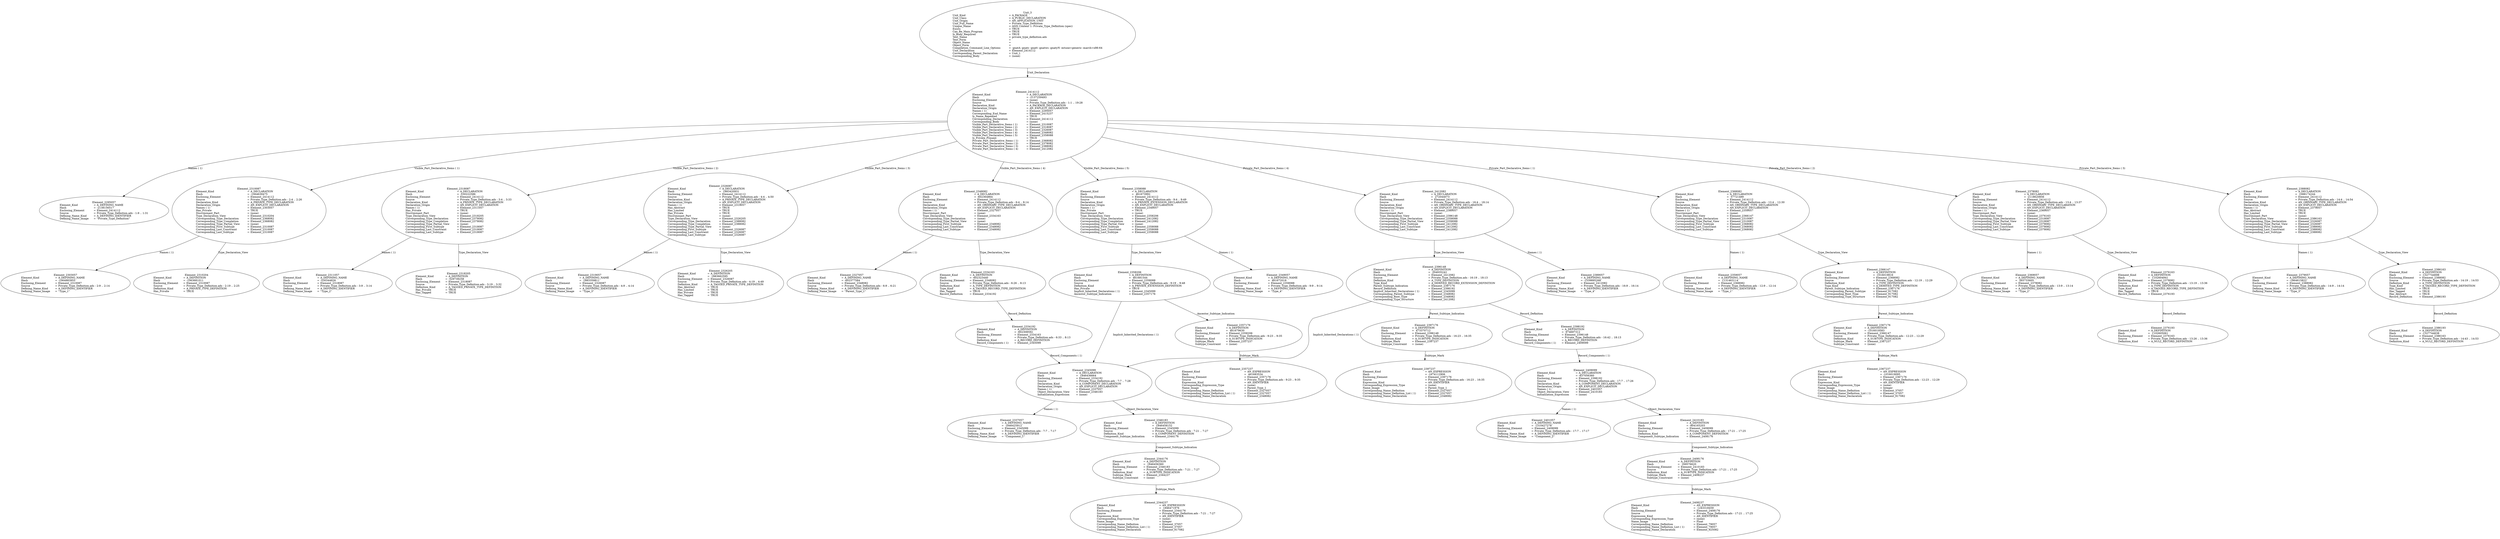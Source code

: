 digraph "private_type_definition.adt" {
  Unit_3 -> Element_2414112
      [ label=Unit_Declaration ];
  Unit_3
      [ label=<<TABLE BORDER="0" CELLBORDER="0" CELLSPACING="0" CELLPADDING="0"> 
          <TR><TD COLSPAN="3">Unit_3</TD></TR>
          <TR><TD ALIGN="LEFT">Unit_Kind   </TD><TD> = </TD><TD ALIGN="LEFT">A_PACKAGE</TD></TR>
          <TR><TD ALIGN="LEFT">Unit_Class   </TD><TD> = </TD><TD ALIGN="LEFT">A_PUBLIC_DECLARATION</TD></TR>
          <TR><TD ALIGN="LEFT">Unit_Origin   </TD><TD> = </TD><TD ALIGN="LEFT">AN_APPLICATION_UNIT</TD></TR>
          <TR><TD ALIGN="LEFT">Unit_Full_Name    </TD><TD> = </TD><TD ALIGN="LEFT">Private_Type_Definition</TD></TR>
          <TR><TD ALIGN="LEFT">Unique_Name   </TD><TD> = </TD><TD ALIGN="LEFT">ASIS Context 1: Private_Type_Definition (spec)</TD></TR>
          <TR><TD ALIGN="LEFT">Exists  </TD><TD> = </TD><TD ALIGN="LEFT">TRUE</TD></TR>
          <TR><TD ALIGN="LEFT">Can_Be_Main_Program     </TD><TD> = </TD><TD ALIGN="LEFT">TRUE</TD></TR>
          <TR><TD ALIGN="LEFT">Is_Body_Required     </TD><TD> = </TD><TD ALIGN="LEFT">TRUE</TD></TR>
          <TR><TD ALIGN="LEFT">Text_Name   </TD><TD> = </TD><TD ALIGN="LEFT">private_type_definition.ads</TD></TR>
          <TR><TD ALIGN="LEFT">Text_Form   </TD><TD> = </TD><TD ALIGN="LEFT"></TD></TR>
          <TR><TD ALIGN="LEFT">Object_Name   </TD><TD> = </TD><TD ALIGN="LEFT"></TD></TR>
          <TR><TD ALIGN="LEFT">Object_Form   </TD><TD> = </TD><TD ALIGN="LEFT"></TD></TR>
          <TR><TD ALIGN="LEFT">Compilation_Command_Line_Options         </TD><TD> = </TD><TD ALIGN="LEFT">-gnatA -gnatc -gnatt -gnatws -gnatyN -mtune=generic -march=x86-64</TD></TR>
          <TR><TD ALIGN="LEFT">Unit_Declaration     </TD><TD> = </TD><TD ALIGN="LEFT">Element_2414112</TD></TR>
          <TR><TD ALIGN="LEFT">Corresponding_Parent_Declaration         </TD><TD> = </TD><TD ALIGN="LEFT">Unit_1</TD></TR>
          <TR><TD ALIGN="LEFT">Corresponding_Body     </TD><TD> = </TD><TD ALIGN="LEFT">(none)</TD></TR>
          </TABLE>> ];
  Element_2414112 -> Element_2295057
      [ label="Names ( 1)" ];
  Element_2414112 -> Element_2310087
      [ label="Visible_Part_Declarative_Items ( 1)" ];
  Element_2414112 -> Element_2318087
      [ label="Visible_Part_Declarative_Items ( 2)" ];
  Element_2414112 -> Element_2326087
      [ label="Visible_Part_Declarative_Items ( 3)" ];
  Element_2414112 -> Element_2348082
      [ label="Visible_Part_Declarative_Items ( 4)" ];
  Element_2414112 -> Element_2358088
      [ label="Visible_Part_Declarative_Items ( 5)" ];
  Element_2414112 -> Element_2368082
      [ label="Private_Part_Declarative_Items ( 1)" ];
  Element_2414112 -> Element_2378082
      [ label="Private_Part_Declarative_Items ( 2)" ];
  Element_2414112 -> Element_2388082
      [ label="Private_Part_Declarative_Items ( 3)" ];
  Element_2414112 -> Element_2412082
      [ label="Private_Part_Declarative_Items ( 4)" ];
  Element_2414112
      [ label=<<TABLE BORDER="0" CELLBORDER="0" CELLSPACING="0" CELLPADDING="0"> 
          <TR><TD COLSPAN="3">Element_2414112</TD></TR>
          <TR><TD ALIGN="LEFT">Element_Kind    </TD><TD> = </TD><TD ALIGN="LEFT">A_DECLARATION</TD></TR>
          <TR><TD ALIGN="LEFT">Hash  </TD><TD> = </TD><TD ALIGN="LEFT">-2137259493</TD></TR>
          <TR><TD ALIGN="LEFT">Enclosing_Element     </TD><TD> = </TD><TD ALIGN="LEFT">(none)</TD></TR>
          <TR><TD ALIGN="LEFT">Source  </TD><TD> = </TD><TD ALIGN="LEFT">Private_Type_Definition.ads - 1:1 .. 19:28</TD></TR>
          <TR><TD ALIGN="LEFT">Declaration_Kind     </TD><TD> = </TD><TD ALIGN="LEFT">A_PACKAGE_DECLARATION</TD></TR>
          <TR><TD ALIGN="LEFT">Declaration_Origin     </TD><TD> = </TD><TD ALIGN="LEFT">AN_EXPLICIT_DECLARATION</TD></TR>
          <TR><TD ALIGN="LEFT">Names ( 1)   </TD><TD> = </TD><TD ALIGN="LEFT">Element_2295057</TD></TR>
          <TR><TD ALIGN="LEFT">Corresponding_End_Name      </TD><TD> = </TD><TD ALIGN="LEFT">Element_2415237</TD></TR>
          <TR><TD ALIGN="LEFT">Is_Name_Repeated     </TD><TD> = </TD><TD ALIGN="LEFT">TRUE</TD></TR>
          <TR><TD ALIGN="LEFT">Corresponding_Declaration       </TD><TD> = </TD><TD ALIGN="LEFT">Element_2414112</TD></TR>
          <TR><TD ALIGN="LEFT">Corresponding_Body     </TD><TD> = </TD><TD ALIGN="LEFT">(none)</TD></TR>
          <TR><TD ALIGN="LEFT">Visible_Part_Declarative_Items ( 1)         </TD><TD> = </TD><TD ALIGN="LEFT">Element_2310087</TD></TR>
          <TR><TD ALIGN="LEFT">Visible_Part_Declarative_Items ( 2)         </TD><TD> = </TD><TD ALIGN="LEFT">Element_2318087</TD></TR>
          <TR><TD ALIGN="LEFT">Visible_Part_Declarative_Items ( 3)         </TD><TD> = </TD><TD ALIGN="LEFT">Element_2326087</TD></TR>
          <TR><TD ALIGN="LEFT">Visible_Part_Declarative_Items ( 4)         </TD><TD> = </TD><TD ALIGN="LEFT">Element_2348082</TD></TR>
          <TR><TD ALIGN="LEFT">Visible_Part_Declarative_Items ( 5)         </TD><TD> = </TD><TD ALIGN="LEFT">Element_2358088</TD></TR>
          <TR><TD ALIGN="LEFT">Is_Private_Present     </TD><TD> = </TD><TD ALIGN="LEFT">TRUE</TD></TR>
          <TR><TD ALIGN="LEFT">Private_Part_Declarative_Items ( 1)         </TD><TD> = </TD><TD ALIGN="LEFT">Element_2368082</TD></TR>
          <TR><TD ALIGN="LEFT">Private_Part_Declarative_Items ( 2)         </TD><TD> = </TD><TD ALIGN="LEFT">Element_2378082</TD></TR>
          <TR><TD ALIGN="LEFT">Private_Part_Declarative_Items ( 3)         </TD><TD> = </TD><TD ALIGN="LEFT">Element_2388082</TD></TR>
          <TR><TD ALIGN="LEFT">Private_Part_Declarative_Items ( 4)         </TD><TD> = </TD><TD ALIGN="LEFT">Element_2412082</TD></TR>
          </TABLE>> ];
  Element_2295057
      [ label=<<TABLE BORDER="0" CELLBORDER="0" CELLSPACING="0" CELLPADDING="0"> 
          <TR><TD COLSPAN="3">Element_2295057</TD></TR>
          <TR><TD ALIGN="LEFT">Element_Kind    </TD><TD> = </TD><TD ALIGN="LEFT">A_DEFINING_NAME</TD></TR>
          <TR><TD ALIGN="LEFT">Hash  </TD><TD> = </TD><TD ALIGN="LEFT">-2138156517</TD></TR>
          <TR><TD ALIGN="LEFT">Enclosing_Element     </TD><TD> = </TD><TD ALIGN="LEFT">Element_2414112</TD></TR>
          <TR><TD ALIGN="LEFT">Source  </TD><TD> = </TD><TD ALIGN="LEFT">Private_Type_Definition.ads - 1:9 .. 1:31</TD></TR>
          <TR><TD ALIGN="LEFT">Defining_Name_Kind     </TD><TD> = </TD><TD ALIGN="LEFT">A_DEFINING_IDENTIFIER</TD></TR>
          <TR><TD ALIGN="LEFT">Defining_Name_Image     </TD><TD> = </TD><TD ALIGN="LEFT">"Private_Type_Definition"</TD></TR>
          </TABLE>> ];
  Element_2310087 -> Element_2303057
      [ label="Names ( 1)" ];
  Element_2310087 -> Element_2310204
      [ label=Type_Declaration_View ];
  Element_2310087
      [ label=<<TABLE BORDER="0" CELLBORDER="0" CELLSPACING="0" CELLPADDING="0"> 
          <TR><TD COLSPAN="3">Element_2310087</TD></TR>
          <TR><TD ALIGN="LEFT">Element_Kind    </TD><TD> = </TD><TD ALIGN="LEFT">A_DECLARATION</TD></TR>
          <TR><TD ALIGN="LEFT">Hash  </TD><TD> = </TD><TD ALIGN="LEFT">-1064639475</TD></TR>
          <TR><TD ALIGN="LEFT">Enclosing_Element     </TD><TD> = </TD><TD ALIGN="LEFT">Element_2414112</TD></TR>
          <TR><TD ALIGN="LEFT">Source  </TD><TD> = </TD><TD ALIGN="LEFT">Private_Type_Definition.ads - 2:4 .. 2:26</TD></TR>
          <TR><TD ALIGN="LEFT">Declaration_Kind     </TD><TD> = </TD><TD ALIGN="LEFT">A_PRIVATE_TYPE_DECLARATION</TD></TR>
          <TR><TD ALIGN="LEFT">Declaration_Origin     </TD><TD> = </TD><TD ALIGN="LEFT">AN_EXPLICIT_DECLARATION</TD></TR>
          <TR><TD ALIGN="LEFT">Names ( 1)   </TD><TD> = </TD><TD ALIGN="LEFT">Element_2303057</TD></TR>
          <TR><TD ALIGN="LEFT">Has_Private   </TD><TD> = </TD><TD ALIGN="LEFT">TRUE</TD></TR>
          <TR><TD ALIGN="LEFT">Discriminant_Part     </TD><TD> = </TD><TD ALIGN="LEFT">(none)</TD></TR>
          <TR><TD ALIGN="LEFT">Type_Declaration_View      </TD><TD> = </TD><TD ALIGN="LEFT">Element_2310204</TD></TR>
          <TR><TD ALIGN="LEFT">Corresponding_Type_Declaration        </TD><TD> = </TD><TD ALIGN="LEFT">Element_2368082</TD></TR>
          <TR><TD ALIGN="LEFT">Corresponding_Type_Completion        </TD><TD> = </TD><TD ALIGN="LEFT">Element_2368082</TD></TR>
          <TR><TD ALIGN="LEFT">Corresponding_Type_Partial_View        </TD><TD> = </TD><TD ALIGN="LEFT">(none)</TD></TR>
          <TR><TD ALIGN="LEFT">Corresponding_First_Subtype       </TD><TD> = </TD><TD ALIGN="LEFT">Element_2310087</TD></TR>
          <TR><TD ALIGN="LEFT">Corresponding_Last_Constraint        </TD><TD> = </TD><TD ALIGN="LEFT">Element_2310087</TD></TR>
          <TR><TD ALIGN="LEFT">Corresponding_Last_Subtype       </TD><TD> = </TD><TD ALIGN="LEFT">Element_2310087</TD></TR>
          </TABLE>> ];
  Element_2303057
      [ label=<<TABLE BORDER="0" CELLBORDER="0" CELLSPACING="0" CELLPADDING="0"> 
          <TR><TD COLSPAN="3">Element_2303057</TD></TR>
          <TR><TD ALIGN="LEFT">Element_Kind    </TD><TD> = </TD><TD ALIGN="LEFT">A_DEFINING_NAME</TD></TR>
          <TR><TD ALIGN="LEFT">Hash  </TD><TD> = </TD><TD ALIGN="LEFT">-1064883955</TD></TR>
          <TR><TD ALIGN="LEFT">Enclosing_Element     </TD><TD> = </TD><TD ALIGN="LEFT">Element_2310087</TD></TR>
          <TR><TD ALIGN="LEFT">Source  </TD><TD> = </TD><TD ALIGN="LEFT">Private_Type_Definition.ads - 2:9 .. 2:14</TD></TR>
          <TR><TD ALIGN="LEFT">Defining_Name_Kind     </TD><TD> = </TD><TD ALIGN="LEFT">A_DEFINING_IDENTIFIER</TD></TR>
          <TR><TD ALIGN="LEFT">Defining_Name_Image     </TD><TD> = </TD><TD ALIGN="LEFT">"Type_1"</TD></TR>
          </TABLE>> ];
  Element_2310204
      [ label=<<TABLE BORDER="0" CELLBORDER="0" CELLSPACING="0" CELLPADDING="0"> 
          <TR><TD COLSPAN="3">Element_2310204</TD></TR>
          <TR><TD ALIGN="LEFT">Element_Kind    </TD><TD> = </TD><TD ALIGN="LEFT">A_DEFINITION</TD></TR>
          <TR><TD ALIGN="LEFT">Hash  </TD><TD> = </TD><TD ALIGN="LEFT">-1063681011</TD></TR>
          <TR><TD ALIGN="LEFT">Enclosing_Element     </TD><TD> = </TD><TD ALIGN="LEFT">Element_2310087</TD></TR>
          <TR><TD ALIGN="LEFT">Source  </TD><TD> = </TD><TD ALIGN="LEFT">Private_Type_Definition.ads - 2:19 .. 2:25</TD></TR>
          <TR><TD ALIGN="LEFT">Definition_Kind    </TD><TD> = </TD><TD ALIGN="LEFT">A_PRIVATE_TYPE_DEFINITION</TD></TR>
          <TR><TD ALIGN="LEFT">Has_Private   </TD><TD> = </TD><TD ALIGN="LEFT">TRUE</TD></TR>
          </TABLE>> ];
  Element_2318087 -> Element_2311057
      [ label="Names ( 1)" ];
  Element_2318087 -> Element_2318205
      [ label=Type_Declaration_View ];
  Element_2318087
      [ label=<<TABLE BORDER="0" CELLBORDER="0" CELLSPACING="0" CELLPADDING="0"> 
          <TR><TD COLSPAN="3">Element_2318087</TD></TR>
          <TR><TD ALIGN="LEFT">Element_Kind    </TD><TD> = </TD><TD ALIGN="LEFT">A_DECLARATION</TD></TR>
          <TR><TD ALIGN="LEFT">Hash  </TD><TD> = </TD><TD ALIGN="LEFT">-530222586</TD></TR>
          <TR><TD ALIGN="LEFT">Enclosing_Element     </TD><TD> = </TD><TD ALIGN="LEFT">Element_2414112</TD></TR>
          <TR><TD ALIGN="LEFT">Source  </TD><TD> = </TD><TD ALIGN="LEFT">Private_Type_Definition.ads - 3:4 .. 3:33</TD></TR>
          <TR><TD ALIGN="LEFT">Declaration_Kind     </TD><TD> = </TD><TD ALIGN="LEFT">A_PRIVATE_TYPE_DECLARATION</TD></TR>
          <TR><TD ALIGN="LEFT">Declaration_Origin     </TD><TD> = </TD><TD ALIGN="LEFT">AN_EXPLICIT_DECLARATION</TD></TR>
          <TR><TD ALIGN="LEFT">Names ( 1)   </TD><TD> = </TD><TD ALIGN="LEFT">Element_2311057</TD></TR>
          <TR><TD ALIGN="LEFT">Has_Private   </TD><TD> = </TD><TD ALIGN="LEFT">TRUE</TD></TR>
          <TR><TD ALIGN="LEFT">Discriminant_Part     </TD><TD> = </TD><TD ALIGN="LEFT">(none)</TD></TR>
          <TR><TD ALIGN="LEFT">Type_Declaration_View      </TD><TD> = </TD><TD ALIGN="LEFT">Element_2318205</TD></TR>
          <TR><TD ALIGN="LEFT">Corresponding_Type_Declaration        </TD><TD> = </TD><TD ALIGN="LEFT">Element_2378082</TD></TR>
          <TR><TD ALIGN="LEFT">Corresponding_Type_Completion        </TD><TD> = </TD><TD ALIGN="LEFT">Element_2378082</TD></TR>
          <TR><TD ALIGN="LEFT">Corresponding_Type_Partial_View        </TD><TD> = </TD><TD ALIGN="LEFT">(none)</TD></TR>
          <TR><TD ALIGN="LEFT">Corresponding_First_Subtype       </TD><TD> = </TD><TD ALIGN="LEFT">Element_2318087</TD></TR>
          <TR><TD ALIGN="LEFT">Corresponding_Last_Constraint        </TD><TD> = </TD><TD ALIGN="LEFT">Element_2318087</TD></TR>
          <TR><TD ALIGN="LEFT">Corresponding_Last_Subtype       </TD><TD> = </TD><TD ALIGN="LEFT">Element_2318087</TD></TR>
          </TABLE>> ];
  Element_2311057
      [ label=<<TABLE BORDER="0" CELLBORDER="0" CELLSPACING="0" CELLPADDING="0"> 
          <TR><TD COLSPAN="3">Element_2311057</TD></TR>
          <TR><TD ALIGN="LEFT">Element_Kind    </TD><TD> = </TD><TD ALIGN="LEFT">A_DEFINING_NAME</TD></TR>
          <TR><TD ALIGN="LEFT">Hash  </TD><TD> = </TD><TD ALIGN="LEFT">-530344826</TD></TR>
          <TR><TD ALIGN="LEFT">Enclosing_Element     </TD><TD> = </TD><TD ALIGN="LEFT">Element_2318087</TD></TR>
          <TR><TD ALIGN="LEFT">Source  </TD><TD> = </TD><TD ALIGN="LEFT">Private_Type_Definition.ads - 3:9 .. 3:14</TD></TR>
          <TR><TD ALIGN="LEFT">Defining_Name_Kind     </TD><TD> = </TD><TD ALIGN="LEFT">A_DEFINING_IDENTIFIER</TD></TR>
          <TR><TD ALIGN="LEFT">Defining_Name_Image     </TD><TD> = </TD><TD ALIGN="LEFT">"Type_2"</TD></TR>
          </TABLE>> ];
  Element_2318205
      [ label=<<TABLE BORDER="0" CELLBORDER="0" CELLSPACING="0" CELLPADDING="0"> 
          <TR><TD COLSPAN="3">Element_2318205</TD></TR>
          <TR><TD ALIGN="LEFT">Element_Kind    </TD><TD> = </TD><TD ALIGN="LEFT">A_DEFINITION</TD></TR>
          <TR><TD ALIGN="LEFT">Hash  </TD><TD> = </TD><TD ALIGN="LEFT">-529739258</TD></TR>
          <TR><TD ALIGN="LEFT">Enclosing_Element     </TD><TD> = </TD><TD ALIGN="LEFT">Element_2318087</TD></TR>
          <TR><TD ALIGN="LEFT">Source  </TD><TD> = </TD><TD ALIGN="LEFT">Private_Type_Definition.ads - 3:19 .. 3:32</TD></TR>
          <TR><TD ALIGN="LEFT">Definition_Kind    </TD><TD> = </TD><TD ALIGN="LEFT">A_TAGGED_PRIVATE_TYPE_DEFINITION</TD></TR>
          <TR><TD ALIGN="LEFT">Has_Private   </TD><TD> = </TD><TD ALIGN="LEFT">TRUE</TD></TR>
          <TR><TD ALIGN="LEFT">Has_Tagged   </TD><TD> = </TD><TD ALIGN="LEFT">TRUE</TD></TR>
          </TABLE>> ];
  Element_2326087 -> Element_2319057
      [ label="Names ( 1)" ];
  Element_2326087 -> Element_2326205
      [ label=Type_Declaration_View ];
  Element_2326087
      [ label=<<TABLE BORDER="0" CELLBORDER="0" CELLSPACING="0" CELLPADDING="0"> 
          <TR><TD COLSPAN="3">Element_2326087</TD></TR>
          <TR><TD ALIGN="LEFT">Element_Kind    </TD><TD> = </TD><TD ALIGN="LEFT">A_DECLARATION</TD></TR>
          <TR><TD ALIGN="LEFT">Hash  </TD><TD> = </TD><TD ALIGN="LEFT"> 1883420931</TD></TR>
          <TR><TD ALIGN="LEFT">Enclosing_Element     </TD><TD> = </TD><TD ALIGN="LEFT">Element_2414112</TD></TR>
          <TR><TD ALIGN="LEFT">Source  </TD><TD> = </TD><TD ALIGN="LEFT">Private_Type_Definition.ads - 4:4 .. 4:50</TD></TR>
          <TR><TD ALIGN="LEFT">Declaration_Kind     </TD><TD> = </TD><TD ALIGN="LEFT">A_PRIVATE_TYPE_DECLARATION</TD></TR>
          <TR><TD ALIGN="LEFT">Declaration_Origin     </TD><TD> = </TD><TD ALIGN="LEFT">AN_EXPLICIT_DECLARATION</TD></TR>
          <TR><TD ALIGN="LEFT">Names ( 1)   </TD><TD> = </TD><TD ALIGN="LEFT">Element_2319057</TD></TR>
          <TR><TD ALIGN="LEFT">Has_Abstract    </TD><TD> = </TD><TD ALIGN="LEFT">TRUE</TD></TR>
          <TR><TD ALIGN="LEFT">Has_Limited   </TD><TD> = </TD><TD ALIGN="LEFT">TRUE</TD></TR>
          <TR><TD ALIGN="LEFT">Has_Private   </TD><TD> = </TD><TD ALIGN="LEFT">TRUE</TD></TR>
          <TR><TD ALIGN="LEFT">Discriminant_Part     </TD><TD> = </TD><TD ALIGN="LEFT">(none)</TD></TR>
          <TR><TD ALIGN="LEFT">Type_Declaration_View      </TD><TD> = </TD><TD ALIGN="LEFT">Element_2326205</TD></TR>
          <TR><TD ALIGN="LEFT">Corresponding_Type_Declaration        </TD><TD> = </TD><TD ALIGN="LEFT">Element_2388082</TD></TR>
          <TR><TD ALIGN="LEFT">Corresponding_Type_Completion        </TD><TD> = </TD><TD ALIGN="LEFT">Element_2388082</TD></TR>
          <TR><TD ALIGN="LEFT">Corresponding_Type_Partial_View        </TD><TD> = </TD><TD ALIGN="LEFT">(none)</TD></TR>
          <TR><TD ALIGN="LEFT">Corresponding_First_Subtype       </TD><TD> = </TD><TD ALIGN="LEFT">Element_2326087</TD></TR>
          <TR><TD ALIGN="LEFT">Corresponding_Last_Constraint        </TD><TD> = </TD><TD ALIGN="LEFT">Element_2326087</TD></TR>
          <TR><TD ALIGN="LEFT">Corresponding_Last_Subtype       </TD><TD> = </TD><TD ALIGN="LEFT">Element_2326087</TD></TR>
          </TABLE>> ];
  Element_2319057
      [ label=<<TABLE BORDER="0" CELLBORDER="0" CELLSPACING="0" CELLPADDING="0"> 
          <TR><TD COLSPAN="3">Element_2319057</TD></TR>
          <TR><TD ALIGN="LEFT">Element_Kind    </TD><TD> = </TD><TD ALIGN="LEFT">A_DEFINING_NAME</TD></TR>
          <TR><TD ALIGN="LEFT">Hash  </TD><TD> = </TD><TD ALIGN="LEFT"> 1883359811</TD></TR>
          <TR><TD ALIGN="LEFT">Enclosing_Element     </TD><TD> = </TD><TD ALIGN="LEFT">Element_2326087</TD></TR>
          <TR><TD ALIGN="LEFT">Source  </TD><TD> = </TD><TD ALIGN="LEFT">Private_Type_Definition.ads - 4:9 .. 4:14</TD></TR>
          <TR><TD ALIGN="LEFT">Defining_Name_Kind     </TD><TD> = </TD><TD ALIGN="LEFT">A_DEFINING_IDENTIFIER</TD></TR>
          <TR><TD ALIGN="LEFT">Defining_Name_Image     </TD><TD> = </TD><TD ALIGN="LEFT">"Type_3"</TD></TR>
          </TABLE>> ];
  Element_2326205
      [ label=<<TABLE BORDER="0" CELLBORDER="0" CELLSPACING="0" CELLPADDING="0"> 
          <TR><TD COLSPAN="3">Element_2326205</TD></TR>
          <TR><TD ALIGN="LEFT">Element_Kind    </TD><TD> = </TD><TD ALIGN="LEFT">A_DEFINITION</TD></TR>
          <TR><TD ALIGN="LEFT">Hash  </TD><TD> = </TD><TD ALIGN="LEFT"> 1883662595</TD></TR>
          <TR><TD ALIGN="LEFT">Enclosing_Element     </TD><TD> = </TD><TD ALIGN="LEFT">Element_2326087</TD></TR>
          <TR><TD ALIGN="LEFT">Source  </TD><TD> = </TD><TD ALIGN="LEFT">Private_Type_Definition.ads - 4:19 .. 4:49</TD></TR>
          <TR><TD ALIGN="LEFT">Definition_Kind    </TD><TD> = </TD><TD ALIGN="LEFT">A_TAGGED_PRIVATE_TYPE_DEFINITION</TD></TR>
          <TR><TD ALIGN="LEFT">Has_Abstract    </TD><TD> = </TD><TD ALIGN="LEFT">TRUE</TD></TR>
          <TR><TD ALIGN="LEFT">Has_Limited   </TD><TD> = </TD><TD ALIGN="LEFT">TRUE</TD></TR>
          <TR><TD ALIGN="LEFT">Has_Private   </TD><TD> = </TD><TD ALIGN="LEFT">TRUE</TD></TR>
          <TR><TD ALIGN="LEFT">Has_Tagged   </TD><TD> = </TD><TD ALIGN="LEFT">TRUE</TD></TR>
          </TABLE>> ];
  Element_2348082 -> Element_2327057
      [ label="Names ( 1)" ];
  Element_2348082 -> Element_2334163
      [ label=Type_Declaration_View ];
  Element_2348082
      [ label=<<TABLE BORDER="0" CELLBORDER="0" CELLSPACING="0" CELLPADDING="0"> 
          <TR><TD COLSPAN="3">Element_2348082</TD></TR>
          <TR><TD ALIGN="LEFT">Element_Kind    </TD><TD> = </TD><TD ALIGN="LEFT">A_DECLARATION</TD></TR>
          <TR><TD ALIGN="LEFT">Hash  </TD><TD> = </TD><TD ALIGN="LEFT">-602364864</TD></TR>
          <TR><TD ALIGN="LEFT">Enclosing_Element     </TD><TD> = </TD><TD ALIGN="LEFT">Element_2414112</TD></TR>
          <TR><TD ALIGN="LEFT">Source  </TD><TD> = </TD><TD ALIGN="LEFT">Private_Type_Definition.ads - 6:4 .. 8:14</TD></TR>
          <TR><TD ALIGN="LEFT">Declaration_Kind     </TD><TD> = </TD><TD ALIGN="LEFT">AN_ORDINARY_TYPE_DECLARATION</TD></TR>
          <TR><TD ALIGN="LEFT">Declaration_Origin     </TD><TD> = </TD><TD ALIGN="LEFT">AN_EXPLICIT_DECLARATION</TD></TR>
          <TR><TD ALIGN="LEFT">Names ( 1)   </TD><TD> = </TD><TD ALIGN="LEFT">Element_2327057</TD></TR>
          <TR><TD ALIGN="LEFT">Discriminant_Part     </TD><TD> = </TD><TD ALIGN="LEFT">(none)</TD></TR>
          <TR><TD ALIGN="LEFT">Type_Declaration_View      </TD><TD> = </TD><TD ALIGN="LEFT">Element_2334163</TD></TR>
          <TR><TD ALIGN="LEFT">Corresponding_Type_Declaration        </TD><TD> = </TD><TD ALIGN="LEFT">(none)</TD></TR>
          <TR><TD ALIGN="LEFT">Corresponding_Type_Partial_View        </TD><TD> = </TD><TD ALIGN="LEFT">(none)</TD></TR>
          <TR><TD ALIGN="LEFT">Corresponding_First_Subtype       </TD><TD> = </TD><TD ALIGN="LEFT">Element_2348082</TD></TR>
          <TR><TD ALIGN="LEFT">Corresponding_Last_Constraint        </TD><TD> = </TD><TD ALIGN="LEFT">Element_2348082</TD></TR>
          <TR><TD ALIGN="LEFT">Corresponding_Last_Subtype       </TD><TD> = </TD><TD ALIGN="LEFT">Element_2348082</TD></TR>
          </TABLE>> ];
  Element_2327057
      [ label=<<TABLE BORDER="0" CELLBORDER="0" CELLSPACING="0" CELLPADDING="0"> 
          <TR><TD COLSPAN="3">Element_2327057</TD></TR>
          <TR><TD ALIGN="LEFT">Element_Kind    </TD><TD> = </TD><TD ALIGN="LEFT">A_DEFINING_NAME</TD></TR>
          <TR><TD ALIGN="LEFT">Hash  </TD><TD> = </TD><TD ALIGN="LEFT">-602377584</TD></TR>
          <TR><TD ALIGN="LEFT">Enclosing_Element     </TD><TD> = </TD><TD ALIGN="LEFT">Element_2348082</TD></TR>
          <TR><TD ALIGN="LEFT">Source  </TD><TD> = </TD><TD ALIGN="LEFT">Private_Type_Definition.ads - 6:9 .. 6:21</TD></TR>
          <TR><TD ALIGN="LEFT">Defining_Name_Kind     </TD><TD> = </TD><TD ALIGN="LEFT">A_DEFINING_IDENTIFIER</TD></TR>
          <TR><TD ALIGN="LEFT">Defining_Name_Image     </TD><TD> = </TD><TD ALIGN="LEFT">"Parent_Type_1"</TD></TR>
          </TABLE>> ];
  Element_2334163 -> Element_2334192
      [ label=Record_Definition ];
  Element_2334163
      [ label=<<TABLE BORDER="0" CELLBORDER="0" CELLSPACING="0" CELLPADDING="0"> 
          <TR><TD COLSPAN="3">Element_2334163</TD></TR>
          <TR><TD ALIGN="LEFT">Element_Kind    </TD><TD> = </TD><TD ALIGN="LEFT">A_DEFINITION</TD></TR>
          <TR><TD ALIGN="LEFT">Hash  </TD><TD> = </TD><TD ALIGN="LEFT">-602323440</TD></TR>
          <TR><TD ALIGN="LEFT">Enclosing_Element     </TD><TD> = </TD><TD ALIGN="LEFT">Element_2348082</TD></TR>
          <TR><TD ALIGN="LEFT">Source  </TD><TD> = </TD><TD ALIGN="LEFT">Private_Type_Definition.ads - 6:26 .. 8:13</TD></TR>
          <TR><TD ALIGN="LEFT">Definition_Kind    </TD><TD> = </TD><TD ALIGN="LEFT">A_TYPE_DEFINITION</TD></TR>
          <TR><TD ALIGN="LEFT">Type_Kind   </TD><TD> = </TD><TD ALIGN="LEFT">A_TAGGED_RECORD_TYPE_DEFINITION</TD></TR>
          <TR><TD ALIGN="LEFT">Has_Tagged   </TD><TD> = </TD><TD ALIGN="LEFT">TRUE</TD></TR>
          <TR><TD ALIGN="LEFT">Record_Definition     </TD><TD> = </TD><TD ALIGN="LEFT">Element_2334192</TD></TR>
          </TABLE>> ];
  Element_2334192 -> Element_2345099
      [ label="Record_Components ( 1)" ];
  Element_2334192
      [ label=<<TABLE BORDER="0" CELLBORDER="0" CELLSPACING="0" CELLPADDING="0"> 
          <TR><TD COLSPAN="3">Element_2334192</TD></TR>
          <TR><TD ALIGN="LEFT">Element_Kind    </TD><TD> = </TD><TD ALIGN="LEFT">A_DEFINITION</TD></TR>
          <TR><TD ALIGN="LEFT">Hash  </TD><TD> = </TD><TD ALIGN="LEFT">-602308592</TD></TR>
          <TR><TD ALIGN="LEFT">Enclosing_Element     </TD><TD> = </TD><TD ALIGN="LEFT">Element_2334163</TD></TR>
          <TR><TD ALIGN="LEFT">Source  </TD><TD> = </TD><TD ALIGN="LEFT">Private_Type_Definition.ads - 6:33 .. 8:13</TD></TR>
          <TR><TD ALIGN="LEFT">Definition_Kind    </TD><TD> = </TD><TD ALIGN="LEFT">A_RECORD_DEFINITION</TD></TR>
          <TR><TD ALIGN="LEFT">Record_Components ( 1)      </TD><TD> = </TD><TD ALIGN="LEFT">Element_2345099</TD></TR>
          </TABLE>> ];
  Element_2345099 -> Element_2337057
      [ label="Names ( 1)" ];
  Element_2345099 -> Element_2346183
      [ label=Object_Declaration_View ];
  Element_2345099
      [ label=<<TABLE BORDER="0" CELLBORDER="0" CELLSPACING="0" CELLPADDING="0"> 
          <TR><TD COLSPAN="3">Element_2345099</TD></TR>
          <TR><TD ALIGN="LEFT">Element_Kind    </TD><TD> = </TD><TD ALIGN="LEFT">A_DECLARATION</TD></TR>
          <TR><TD ALIGN="LEFT">Hash  </TD><TD> = </TD><TD ALIGN="LEFT"> 1846436664</TD></TR>
          <TR><TD ALIGN="LEFT">Enclosing_Element     </TD><TD> = </TD><TD ALIGN="LEFT">Element_2334192</TD></TR>
          <TR><TD ALIGN="LEFT">Source  </TD><TD> = </TD><TD ALIGN="LEFT">Private_Type_Definition.ads - 7:7 .. 7:28</TD></TR>
          <TR><TD ALIGN="LEFT">Declaration_Kind     </TD><TD> = </TD><TD ALIGN="LEFT">A_COMPONENT_DECLARATION</TD></TR>
          <TR><TD ALIGN="LEFT">Declaration_Origin     </TD><TD> = </TD><TD ALIGN="LEFT">AN_EXPLICIT_DECLARATION</TD></TR>
          <TR><TD ALIGN="LEFT">Names ( 1)   </TD><TD> = </TD><TD ALIGN="LEFT">Element_2337057</TD></TR>
          <TR><TD ALIGN="LEFT">Object_Declaration_View      </TD><TD> = </TD><TD ALIGN="LEFT">Element_2346183</TD></TR>
          <TR><TD ALIGN="LEFT">Initialization_Expression       </TD><TD> = </TD><TD ALIGN="LEFT">(none)</TD></TR>
          </TABLE>> ];
  Element_2337057
      [ label=<<TABLE BORDER="0" CELLBORDER="0" CELLSPACING="0" CELLPADDING="0"> 
          <TR><TD COLSPAN="3">Element_2337057</TD></TR>
          <TR><TD ALIGN="LEFT">Element_Kind    </TD><TD> = </TD><TD ALIGN="LEFT">A_DEFINING_NAME</TD></TR>
          <TR><TD ALIGN="LEFT">Hash  </TD><TD> = </TD><TD ALIGN="LEFT"> 1846425912</TD></TR>
          <TR><TD ALIGN="LEFT">Enclosing_Element     </TD><TD> = </TD><TD ALIGN="LEFT">Element_2345099</TD></TR>
          <TR><TD ALIGN="LEFT">Source  </TD><TD> = </TD><TD ALIGN="LEFT">Private_Type_Definition.ads - 7:7 .. 7:17</TD></TR>
          <TR><TD ALIGN="LEFT">Defining_Name_Kind     </TD><TD> = </TD><TD ALIGN="LEFT">A_DEFINING_IDENTIFIER</TD></TR>
          <TR><TD ALIGN="LEFT">Defining_Name_Image     </TD><TD> = </TD><TD ALIGN="LEFT">"Component_1"</TD></TR>
          </TABLE>> ];
  Element_2346183 -> Element_2344176
      [ label=Component_Subtype_Indication ];
  Element_2346183
      [ label=<<TABLE BORDER="0" CELLBORDER="0" CELLSPACING="0" CELLPADDING="0"> 
          <TR><TD COLSPAN="3">Element_2346183</TD></TR>
          <TR><TD ALIGN="LEFT">Element_Kind    </TD><TD> = </TD><TD ALIGN="LEFT">A_DEFINITION</TD></TR>
          <TR><TD ALIGN="LEFT">Hash  </TD><TD> = </TD><TD ALIGN="LEFT"> 1846458152</TD></TR>
          <TR><TD ALIGN="LEFT">Enclosing_Element     </TD><TD> = </TD><TD ALIGN="LEFT">Element_2345099</TD></TR>
          <TR><TD ALIGN="LEFT">Source  </TD><TD> = </TD><TD ALIGN="LEFT">Private_Type_Definition.ads - 7:21 .. 7:27</TD></TR>
          <TR><TD ALIGN="LEFT">Definition_Kind    </TD><TD> = </TD><TD ALIGN="LEFT">A_COMPONENT_DEFINITION</TD></TR>
          <TR><TD ALIGN="LEFT">Component_Subtype_Indication        </TD><TD> = </TD><TD ALIGN="LEFT">Element_2344176</TD></TR>
          </TABLE>> ];
  Element_2344176 -> Element_2344237
      [ label=Subtype_Mark ];
  Element_2344176
      [ label=<<TABLE BORDER="0" CELLBORDER="0" CELLSPACING="0" CELLPADDING="0"> 
          <TR><TD COLSPAN="3">Element_2344176</TD></TR>
          <TR><TD ALIGN="LEFT">Element_Kind    </TD><TD> = </TD><TD ALIGN="LEFT">A_DEFINITION</TD></TR>
          <TR><TD ALIGN="LEFT">Hash  </TD><TD> = </TD><TD ALIGN="LEFT"> 1846456360</TD></TR>
          <TR><TD ALIGN="LEFT">Enclosing_Element     </TD><TD> = </TD><TD ALIGN="LEFT">Element_2346183</TD></TR>
          <TR><TD ALIGN="LEFT">Source  </TD><TD> = </TD><TD ALIGN="LEFT">Private_Type_Definition.ads - 7:21 .. 7:27</TD></TR>
          <TR><TD ALIGN="LEFT">Definition_Kind    </TD><TD> = </TD><TD ALIGN="LEFT">A_SUBTYPE_INDICATION</TD></TR>
          <TR><TD ALIGN="LEFT">Subtype_Mark    </TD><TD> = </TD><TD ALIGN="LEFT">Element_2344237</TD></TR>
          <TR><TD ALIGN="LEFT">Subtype_Constraint     </TD><TD> = </TD><TD ALIGN="LEFT">(none)</TD></TR>
          </TABLE>> ];
  Element_2344237
      [ label=<<TABLE BORDER="0" CELLBORDER="0" CELLSPACING="0" CELLPADDING="0"> 
          <TR><TD COLSPAN="3">Element_2344237</TD></TR>
          <TR><TD ALIGN="LEFT">Element_Kind    </TD><TD> = </TD><TD ALIGN="LEFT">AN_EXPRESSION</TD></TR>
          <TR><TD ALIGN="LEFT">Hash  </TD><TD> = </TD><TD ALIGN="LEFT"> 1846471976</TD></TR>
          <TR><TD ALIGN="LEFT">Enclosing_Element     </TD><TD> = </TD><TD ALIGN="LEFT">Element_2344176</TD></TR>
          <TR><TD ALIGN="LEFT">Source  </TD><TD> = </TD><TD ALIGN="LEFT">Private_Type_Definition.ads - 7:21 .. 7:27</TD></TR>
          <TR><TD ALIGN="LEFT">Expression_Kind    </TD><TD> = </TD><TD ALIGN="LEFT">AN_IDENTIFIER</TD></TR>
          <TR><TD ALIGN="LEFT">Corresponding_Expression_Type        </TD><TD> = </TD><TD ALIGN="LEFT">(none)</TD></TR>
          <TR><TD ALIGN="LEFT">Name_Image   </TD><TD> = </TD><TD ALIGN="LEFT">Integer</TD></TR>
          <TR><TD ALIGN="LEFT">Corresponding_Name_Definition        </TD><TD> = </TD><TD ALIGN="LEFT">Element_37057</TD></TR>
          <TR><TD ALIGN="LEFT">Corresponding_Name_Definition_List ( 1)          </TD><TD> = </TD><TD ALIGN="LEFT">Element_37057</TD></TR>
          <TR><TD ALIGN="LEFT">Corresponding_Name_Declaration        </TD><TD> = </TD><TD ALIGN="LEFT">Element_917082</TD></TR>
          </TABLE>> ];
  Element_2358088 -> Element_2349057
      [ label="Names ( 1)" ];
  Element_2358088 -> Element_2358206
      [ label=Type_Declaration_View ];
  Element_2358088
      [ label=<<TABLE BORDER="0" CELLBORDER="0" CELLSPACING="0" CELLPADDING="0"> 
          <TR><TD COLSPAN="3">Element_2358088</TD></TR>
          <TR><TD ALIGN="LEFT">Element_Kind    </TD><TD> = </TD><TD ALIGN="LEFT">A_DECLARATION</TD></TR>
          <TR><TD ALIGN="LEFT">Hash  </TD><TD> = </TD><TD ALIGN="LEFT"> 461673992</TD></TR>
          <TR><TD ALIGN="LEFT">Enclosing_Element     </TD><TD> = </TD><TD ALIGN="LEFT">Element_2414112</TD></TR>
          <TR><TD ALIGN="LEFT">Source  </TD><TD> = </TD><TD ALIGN="LEFT">Private_Type_Definition.ads - 9:4 .. 9:49</TD></TR>
          <TR><TD ALIGN="LEFT">Declaration_Kind     </TD><TD> = </TD><TD ALIGN="LEFT">A_PRIVATE_EXTENSION_DECLARATION</TD></TR>
          <TR><TD ALIGN="LEFT">Declaration_Origin     </TD><TD> = </TD><TD ALIGN="LEFT">AN_EXPLICIT_DECLARATION</TD></TR>
          <TR><TD ALIGN="LEFT">Names ( 1)   </TD><TD> = </TD><TD ALIGN="LEFT">Element_2349057</TD></TR>
          <TR><TD ALIGN="LEFT">Has_Private   </TD><TD> = </TD><TD ALIGN="LEFT">TRUE</TD></TR>
          <TR><TD ALIGN="LEFT">Discriminant_Part     </TD><TD> = </TD><TD ALIGN="LEFT">(none)</TD></TR>
          <TR><TD ALIGN="LEFT">Type_Declaration_View      </TD><TD> = </TD><TD ALIGN="LEFT">Element_2358206</TD></TR>
          <TR><TD ALIGN="LEFT">Corresponding_Type_Declaration        </TD><TD> = </TD><TD ALIGN="LEFT">Element_2412082</TD></TR>
          <TR><TD ALIGN="LEFT">Corresponding_Type_Completion        </TD><TD> = </TD><TD ALIGN="LEFT">Element_2412082</TD></TR>
          <TR><TD ALIGN="LEFT">Corresponding_Type_Partial_View        </TD><TD> = </TD><TD ALIGN="LEFT">(none)</TD></TR>
          <TR><TD ALIGN="LEFT">Corresponding_First_Subtype       </TD><TD> = </TD><TD ALIGN="LEFT">Element_2358088</TD></TR>
          <TR><TD ALIGN="LEFT">Corresponding_Last_Constraint        </TD><TD> = </TD><TD ALIGN="LEFT">Element_2358088</TD></TR>
          <TR><TD ALIGN="LEFT">Corresponding_Last_Subtype       </TD><TD> = </TD><TD ALIGN="LEFT">Element_2358088</TD></TR>
          </TABLE>> ];
  Element_2349057
      [ label=<<TABLE BORDER="0" CELLBORDER="0" CELLSPACING="0" CELLPADDING="0"> 
          <TR><TD COLSPAN="3">Element_2349057</TD></TR>
          <TR><TD ALIGN="LEFT">Element_Kind    </TD><TD> = </TD><TD ALIGN="LEFT">A_DEFINING_NAME</TD></TR>
          <TR><TD ALIGN="LEFT">Hash  </TD><TD> = </TD><TD ALIGN="LEFT"> 461672018</TD></TR>
          <TR><TD ALIGN="LEFT">Enclosing_Element     </TD><TD> = </TD><TD ALIGN="LEFT">Element_2358088</TD></TR>
          <TR><TD ALIGN="LEFT">Source  </TD><TD> = </TD><TD ALIGN="LEFT">Private_Type_Definition.ads - 9:9 .. 9:14</TD></TR>
          <TR><TD ALIGN="LEFT">Defining_Name_Kind     </TD><TD> = </TD><TD ALIGN="LEFT">A_DEFINING_IDENTIFIER</TD></TR>
          <TR><TD ALIGN="LEFT">Defining_Name_Image     </TD><TD> = </TD><TD ALIGN="LEFT">"Type_4"</TD></TR>
          </TABLE>> ];
  Element_2358206 -> Element_2345099
      [ label="Implicit_Inherited_Declarations ( 1)" ];
  Element_2358206 -> Element_2357176
      [ label=Ancestor_Subtype_Indication ];
  Element_2358206
      [ label=<<TABLE BORDER="0" CELLBORDER="0" CELLSPACING="0" CELLPADDING="0"> 
          <TR><TD COLSPAN="3">Element_2358206</TD></TR>
          <TR><TD ALIGN="LEFT">Element_Kind    </TD><TD> = </TD><TD ALIGN="LEFT">A_DEFINITION</TD></TR>
          <TR><TD ALIGN="LEFT">Hash  </TD><TD> = </TD><TD ALIGN="LEFT"> 461681544</TD></TR>
          <TR><TD ALIGN="LEFT">Enclosing_Element     </TD><TD> = </TD><TD ALIGN="LEFT">Element_2358088</TD></TR>
          <TR><TD ALIGN="LEFT">Source  </TD><TD> = </TD><TD ALIGN="LEFT">Private_Type_Definition.ads - 9:19 .. 9:48</TD></TR>
          <TR><TD ALIGN="LEFT">Definition_Kind    </TD><TD> = </TD><TD ALIGN="LEFT">A_PRIVATE_EXTENSION_DEFINITION</TD></TR>
          <TR><TD ALIGN="LEFT">Has_Private   </TD><TD> = </TD><TD ALIGN="LEFT">TRUE</TD></TR>
          <TR><TD ALIGN="LEFT">Implicit_Inherited_Declarations ( 1)          </TD><TD> = </TD><TD ALIGN="LEFT">Element_2345099</TD></TR>
          <TR><TD ALIGN="LEFT">Ancestor_Subtype_Indication       </TD><TD> = </TD><TD ALIGN="LEFT">Element_2357176</TD></TR>
          </TABLE>> ];
  Element_2357176 -> Element_2357237
      [ label=Subtype_Mark ];
  Element_2357176
      [ label=<<TABLE BORDER="0" CELLBORDER="0" CELLSPACING="0" CELLPADDING="0"> 
          <TR><TD COLSPAN="3">Element_2357176</TD></TR>
          <TR><TD ALIGN="LEFT">Element_Kind    </TD><TD> = </TD><TD ALIGN="LEFT">A_DEFINITION</TD></TR>
          <TR><TD ALIGN="LEFT">Hash  </TD><TD> = </TD><TD ALIGN="LEFT"> 461679630</TD></TR>
          <TR><TD ALIGN="LEFT">Enclosing_Element     </TD><TD> = </TD><TD ALIGN="LEFT">Element_2358206</TD></TR>
          <TR><TD ALIGN="LEFT">Source  </TD><TD> = </TD><TD ALIGN="LEFT">Private_Type_Definition.ads - 9:23 .. 9:35</TD></TR>
          <TR><TD ALIGN="LEFT">Definition_Kind    </TD><TD> = </TD><TD ALIGN="LEFT">A_SUBTYPE_INDICATION</TD></TR>
          <TR><TD ALIGN="LEFT">Subtype_Mark    </TD><TD> = </TD><TD ALIGN="LEFT">Element_2357237</TD></TR>
          <TR><TD ALIGN="LEFT">Subtype_Constraint     </TD><TD> = </TD><TD ALIGN="LEFT">(none)</TD></TR>
          </TABLE>> ];
  Element_2357237
      [ label=<<TABLE BORDER="0" CELLBORDER="0" CELLSPACING="0" CELLPADDING="0"> 
          <TR><TD COLSPAN="3">Element_2357237</TD></TR>
          <TR><TD ALIGN="LEFT">Element_Kind    </TD><TD> = </TD><TD ALIGN="LEFT">AN_EXPRESSION</TD></TR>
          <TR><TD ALIGN="LEFT">Hash  </TD><TD> = </TD><TD ALIGN="LEFT"> 461683534</TD></TR>
          <TR><TD ALIGN="LEFT">Enclosing_Element     </TD><TD> = </TD><TD ALIGN="LEFT">Element_2357176</TD></TR>
          <TR><TD ALIGN="LEFT">Source  </TD><TD> = </TD><TD ALIGN="LEFT">Private_Type_Definition.ads - 9:23 .. 9:35</TD></TR>
          <TR><TD ALIGN="LEFT">Expression_Kind    </TD><TD> = </TD><TD ALIGN="LEFT">AN_IDENTIFIER</TD></TR>
          <TR><TD ALIGN="LEFT">Corresponding_Expression_Type        </TD><TD> = </TD><TD ALIGN="LEFT">(none)</TD></TR>
          <TR><TD ALIGN="LEFT">Name_Image   </TD><TD> = </TD><TD ALIGN="LEFT">Parent_Type_1</TD></TR>
          <TR><TD ALIGN="LEFT">Corresponding_Name_Definition        </TD><TD> = </TD><TD ALIGN="LEFT">Element_2327057</TD></TR>
          <TR><TD ALIGN="LEFT">Corresponding_Name_Definition_List ( 1)          </TD><TD> = </TD><TD ALIGN="LEFT">Element_2327057</TD></TR>
          <TR><TD ALIGN="LEFT">Corresponding_Name_Declaration        </TD><TD> = </TD><TD ALIGN="LEFT">Element_2348082</TD></TR>
          </TABLE>> ];
  Element_2368082 -> Element_2359057
      [ label="Names ( 1)" ];
  Element_2368082 -> Element_2366147
      [ label=Type_Declaration_View ];
  Element_2368082
      [ label=<<TABLE BORDER="0" CELLBORDER="0" CELLSPACING="0" CELLPADDING="0"> 
          <TR><TD COLSPAN="3">Element_2368082</TD></TR>
          <TR><TD ALIGN="LEFT">Element_Kind    </TD><TD> = </TD><TD ALIGN="LEFT">A_DECLARATION</TD></TR>
          <TR><TD ALIGN="LEFT">Hash  </TD><TD> = </TD><TD ALIGN="LEFT"> 57721489</TD></TR>
          <TR><TD ALIGN="LEFT">Enclosing_Element     </TD><TD> = </TD><TD ALIGN="LEFT">Element_2414112</TD></TR>
          <TR><TD ALIGN="LEFT">Source  </TD><TD> = </TD><TD ALIGN="LEFT">Private_Type_Definition.ads - 12:4 .. 12:30</TD></TR>
          <TR><TD ALIGN="LEFT">Declaration_Kind     </TD><TD> = </TD><TD ALIGN="LEFT">AN_ORDINARY_TYPE_DECLARATION</TD></TR>
          <TR><TD ALIGN="LEFT">Declaration_Origin     </TD><TD> = </TD><TD ALIGN="LEFT">AN_EXPLICIT_DECLARATION</TD></TR>
          <TR><TD ALIGN="LEFT">Names ( 1)   </TD><TD> = </TD><TD ALIGN="LEFT">Element_2359057</TD></TR>
          <TR><TD ALIGN="LEFT">Discriminant_Part     </TD><TD> = </TD><TD ALIGN="LEFT">(none)</TD></TR>
          <TR><TD ALIGN="LEFT">Type_Declaration_View      </TD><TD> = </TD><TD ALIGN="LEFT">Element_2366147</TD></TR>
          <TR><TD ALIGN="LEFT">Corresponding_Type_Declaration        </TD><TD> = </TD><TD ALIGN="LEFT">Element_2310087</TD></TR>
          <TR><TD ALIGN="LEFT">Corresponding_Type_Partial_View        </TD><TD> = </TD><TD ALIGN="LEFT">Element_2310087</TD></TR>
          <TR><TD ALIGN="LEFT">Corresponding_First_Subtype       </TD><TD> = </TD><TD ALIGN="LEFT">Element_2368082</TD></TR>
          <TR><TD ALIGN="LEFT">Corresponding_Last_Constraint        </TD><TD> = </TD><TD ALIGN="LEFT">Element_2368082</TD></TR>
          <TR><TD ALIGN="LEFT">Corresponding_Last_Subtype       </TD><TD> = </TD><TD ALIGN="LEFT">Element_2368082</TD></TR>
          </TABLE>> ];
  Element_2359057
      [ label=<<TABLE BORDER="0" CELLBORDER="0" CELLSPACING="0" CELLPADDING="0"> 
          <TR><TD COLSPAN="3">Element_2359057</TD></TR>
          <TR><TD ALIGN="LEFT">Element_Kind    </TD><TD> = </TD><TD ALIGN="LEFT">A_DEFINING_NAME</TD></TR>
          <TR><TD ALIGN="LEFT">Hash  </TD><TD> = </TD><TD ALIGN="LEFT"> 1131463114</TD></TR>
          <TR><TD ALIGN="LEFT">Enclosing_Element     </TD><TD> = </TD><TD ALIGN="LEFT">Element_2368082</TD></TR>
          <TR><TD ALIGN="LEFT">Source  </TD><TD> = </TD><TD ALIGN="LEFT">Private_Type_Definition.ads - 12:9 .. 12:14</TD></TR>
          <TR><TD ALIGN="LEFT">Defining_Name_Kind     </TD><TD> = </TD><TD ALIGN="LEFT">A_DEFINING_IDENTIFIER</TD></TR>
          <TR><TD ALIGN="LEFT">Defining_Name_Image     </TD><TD> = </TD><TD ALIGN="LEFT">"Type_1"</TD></TR>
          </TABLE>> ];
  Element_2366147 -> Element_2367176
      [ label=Parent_Subtype_Indication ];
  Element_2366147
      [ label=<<TABLE BORDER="0" CELLBORDER="0" CELLSPACING="0" CELLPADDING="0"> 
          <TR><TD COLSPAN="3">Element_2366147</TD></TR>
          <TR><TD ALIGN="LEFT">Element_Kind    </TD><TD> = </TD><TD ALIGN="LEFT">A_DEFINITION</TD></TR>
          <TR><TD ALIGN="LEFT">Hash  </TD><TD> = </TD><TD ALIGN="LEFT">-1016019816</TD></TR>
          <TR><TD ALIGN="LEFT">Enclosing_Element     </TD><TD> = </TD><TD ALIGN="LEFT">Element_2368082</TD></TR>
          <TR><TD ALIGN="LEFT">Source  </TD><TD> = </TD><TD ALIGN="LEFT">Private_Type_Definition.ads - 12:19 .. 12:29</TD></TR>
          <TR><TD ALIGN="LEFT">Definition_Kind    </TD><TD> = </TD><TD ALIGN="LEFT">A_TYPE_DEFINITION</TD></TR>
          <TR><TD ALIGN="LEFT">Type_Kind   </TD><TD> = </TD><TD ALIGN="LEFT">A_DERIVED_TYPE_DEFINITION</TD></TR>
          <TR><TD ALIGN="LEFT">Parent_Subtype_Indication       </TD><TD> = </TD><TD ALIGN="LEFT">Element_2367176</TD></TR>
          <TR><TD ALIGN="LEFT">Corresponding_Parent_Subtype        </TD><TD> = </TD><TD ALIGN="LEFT">Element_917082</TD></TR>
          <TR><TD ALIGN="LEFT">Corresponding_Root_Type      </TD><TD> = </TD><TD ALIGN="LEFT">Element_917082</TD></TR>
          <TR><TD ALIGN="LEFT">Corresponding_Type_Structure        </TD><TD> = </TD><TD ALIGN="LEFT">Element_917082</TD></TR>
          </TABLE>> ];
  Element_2367176 -> Element_2367237
      [ label=Subtype_Mark ];
  Element_2367176
      [ label=<<TABLE BORDER="0" CELLBORDER="0" CELLSPACING="0" CELLPADDING="0"> 
          <TR><TD COLSPAN="3">Element_2367176</TD></TR>
          <TR><TD ALIGN="LEFT">Element_Kind    </TD><TD> = </TD><TD ALIGN="LEFT">A_DEFINITION</TD></TR>
          <TR><TD ALIGN="LEFT">Hash  </TD><TD> = </TD><TD ALIGN="LEFT">-1016019583</TD></TR>
          <TR><TD ALIGN="LEFT">Enclosing_Element     </TD><TD> = </TD><TD ALIGN="LEFT">Element_2366147</TD></TR>
          <TR><TD ALIGN="LEFT">Source  </TD><TD> = </TD><TD ALIGN="LEFT">Private_Type_Definition.ads - 12:23 .. 12:29</TD></TR>
          <TR><TD ALIGN="LEFT">Definition_Kind    </TD><TD> = </TD><TD ALIGN="LEFT">A_SUBTYPE_INDICATION</TD></TR>
          <TR><TD ALIGN="LEFT">Subtype_Mark    </TD><TD> = </TD><TD ALIGN="LEFT">Element_2367237</TD></TR>
          <TR><TD ALIGN="LEFT">Subtype_Constraint     </TD><TD> = </TD><TD ALIGN="LEFT">(none)</TD></TR>
          </TABLE>> ];
  Element_2367237
      [ label=<<TABLE BORDER="0" CELLBORDER="0" CELLSPACING="0" CELLPADDING="0"> 
          <TR><TD COLSPAN="3">Element_2367237</TD></TR>
          <TR><TD ALIGN="LEFT">Element_Kind    </TD><TD> = </TD><TD ALIGN="LEFT">AN_EXPRESSION</TD></TR>
          <TR><TD ALIGN="LEFT">Hash  </TD><TD> = </TD><TD ALIGN="LEFT">-1016019095</TD></TR>
          <TR><TD ALIGN="LEFT">Enclosing_Element     </TD><TD> = </TD><TD ALIGN="LEFT">Element_2367176</TD></TR>
          <TR><TD ALIGN="LEFT">Source  </TD><TD> = </TD><TD ALIGN="LEFT">Private_Type_Definition.ads - 12:23 .. 12:29</TD></TR>
          <TR><TD ALIGN="LEFT">Expression_Kind    </TD><TD> = </TD><TD ALIGN="LEFT">AN_IDENTIFIER</TD></TR>
          <TR><TD ALIGN="LEFT">Corresponding_Expression_Type        </TD><TD> = </TD><TD ALIGN="LEFT">(none)</TD></TR>
          <TR><TD ALIGN="LEFT">Name_Image   </TD><TD> = </TD><TD ALIGN="LEFT">Integer</TD></TR>
          <TR><TD ALIGN="LEFT">Corresponding_Name_Definition        </TD><TD> = </TD><TD ALIGN="LEFT">Element_37057</TD></TR>
          <TR><TD ALIGN="LEFT">Corresponding_Name_Definition_List ( 1)          </TD><TD> = </TD><TD ALIGN="LEFT">Element_37057</TD></TR>
          <TR><TD ALIGN="LEFT">Corresponding_Name_Declaration        </TD><TD> = </TD><TD ALIGN="LEFT">Element_917082</TD></TR>
          </TABLE>> ];
  Element_2378082 -> Element_2369057
      [ label="Names ( 1)" ];
  Element_2378082 -> Element_2376163
      [ label=Type_Declaration_View ];
  Element_2378082
      [ label=<<TABLE BORDER="0" CELLBORDER="0" CELLSPACING="0" CELLPADDING="0"> 
          <TR><TD COLSPAN="3">Element_2378082</TD></TR>
          <TR><TD ALIGN="LEFT">Element_Kind    </TD><TD> = </TD><TD ALIGN="LEFT">A_DECLARATION</TD></TR>
          <TR><TD ALIGN="LEFT">Hash  </TD><TD> = </TD><TD ALIGN="LEFT">-2118620856</TD></TR>
          <TR><TD ALIGN="LEFT">Enclosing_Element     </TD><TD> = </TD><TD ALIGN="LEFT">Element_2414112</TD></TR>
          <TR><TD ALIGN="LEFT">Source  </TD><TD> = </TD><TD ALIGN="LEFT">Private_Type_Definition.ads - 13:4 .. 13:37</TD></TR>
          <TR><TD ALIGN="LEFT">Declaration_Kind     </TD><TD> = </TD><TD ALIGN="LEFT">AN_ORDINARY_TYPE_DECLARATION</TD></TR>
          <TR><TD ALIGN="LEFT">Declaration_Origin     </TD><TD> = </TD><TD ALIGN="LEFT">AN_EXPLICIT_DECLARATION</TD></TR>
          <TR><TD ALIGN="LEFT">Names ( 1)   </TD><TD> = </TD><TD ALIGN="LEFT">Element_2369057</TD></TR>
          <TR><TD ALIGN="LEFT">Discriminant_Part     </TD><TD> = </TD><TD ALIGN="LEFT">(none)</TD></TR>
          <TR><TD ALIGN="LEFT">Type_Declaration_View      </TD><TD> = </TD><TD ALIGN="LEFT">Element_2376163</TD></TR>
          <TR><TD ALIGN="LEFT">Corresponding_Type_Declaration        </TD><TD> = </TD><TD ALIGN="LEFT">Element_2318087</TD></TR>
          <TR><TD ALIGN="LEFT">Corresponding_Type_Partial_View        </TD><TD> = </TD><TD ALIGN="LEFT">Element_2318087</TD></TR>
          <TR><TD ALIGN="LEFT">Corresponding_First_Subtype       </TD><TD> = </TD><TD ALIGN="LEFT">Element_2378082</TD></TR>
          <TR><TD ALIGN="LEFT">Corresponding_Last_Constraint        </TD><TD> = </TD><TD ALIGN="LEFT">Element_2378082</TD></TR>
          <TR><TD ALIGN="LEFT">Corresponding_Last_Subtype       </TD><TD> = </TD><TD ALIGN="LEFT">Element_2378082</TD></TR>
          </TABLE>> ];
  Element_2369057
      [ label=<<TABLE BORDER="0" CELLBORDER="0" CELLSPACING="0" CELLPADDING="0"> 
          <TR><TD COLSPAN="3">Element_2369057</TD></TR>
          <TR><TD ALIGN="LEFT">Element_Kind    </TD><TD> = </TD><TD ALIGN="LEFT">A_DEFINING_NAME</TD></TR>
          <TR><TD ALIGN="LEFT">Hash  </TD><TD> = </TD><TD ALIGN="LEFT"> 565733605</TD></TR>
          <TR><TD ALIGN="LEFT">Enclosing_Element     </TD><TD> = </TD><TD ALIGN="LEFT">Element_2378082</TD></TR>
          <TR><TD ALIGN="LEFT">Source  </TD><TD> = </TD><TD ALIGN="LEFT">Private_Type_Definition.ads - 13:9 .. 13:14</TD></TR>
          <TR><TD ALIGN="LEFT">Defining_Name_Kind     </TD><TD> = </TD><TD ALIGN="LEFT">A_DEFINING_IDENTIFIER</TD></TR>
          <TR><TD ALIGN="LEFT">Defining_Name_Image     </TD><TD> = </TD><TD ALIGN="LEFT">"Type_2"</TD></TR>
          </TABLE>> ];
  Element_2376163 -> Element_2376193
      [ label=Record_Definition ];
  Element_2376163
      [ label=<<TABLE BORDER="0" CELLBORDER="0" CELLSPACING="0" CELLPADDING="0"> 
          <TR><TD COLSPAN="3">Element_2376163</TD></TR>
          <TR><TD ALIGN="LEFT">Element_Kind    </TD><TD> = </TD><TD ALIGN="LEFT">A_DEFINITION</TD></TR>
          <TR><TD ALIGN="LEFT">Hash  </TD><TD> = </TD><TD ALIGN="LEFT"> 1102604941</TD></TR>
          <TR><TD ALIGN="LEFT">Enclosing_Element     </TD><TD> = </TD><TD ALIGN="LEFT">Element_2378082</TD></TR>
          <TR><TD ALIGN="LEFT">Source  </TD><TD> = </TD><TD ALIGN="LEFT">Private_Type_Definition.ads - 13:19 .. 13:36</TD></TR>
          <TR><TD ALIGN="LEFT">Definition_Kind    </TD><TD> = </TD><TD ALIGN="LEFT">A_TYPE_DEFINITION</TD></TR>
          <TR><TD ALIGN="LEFT">Type_Kind   </TD><TD> = </TD><TD ALIGN="LEFT">A_TAGGED_RECORD_TYPE_DEFINITION</TD></TR>
          <TR><TD ALIGN="LEFT">Has_Tagged   </TD><TD> = </TD><TD ALIGN="LEFT">TRUE</TD></TR>
          <TR><TD ALIGN="LEFT">Record_Definition     </TD><TD> = </TD><TD ALIGN="LEFT">Element_2376193</TD></TR>
          </TABLE>> ];
  Element_2376193
      [ label=<<TABLE BORDER="0" CELLBORDER="0" CELLSPACING="0" CELLPADDING="0"> 
          <TR><TD COLSPAN="3">Element_2376193</TD></TR>
          <TR><TD ALIGN="LEFT">Element_Kind    </TD><TD> = </TD><TD ALIGN="LEFT">A_DEFINITION</TD></TR>
          <TR><TD ALIGN="LEFT">Hash  </TD><TD> = </TD><TD ALIGN="LEFT"> 1102605061</TD></TR>
          <TR><TD ALIGN="LEFT">Enclosing_Element     </TD><TD> = </TD><TD ALIGN="LEFT">Element_2376163</TD></TR>
          <TR><TD ALIGN="LEFT">Source  </TD><TD> = </TD><TD ALIGN="LEFT">Private_Type_Definition.ads - 13:26 .. 13:36</TD></TR>
          <TR><TD ALIGN="LEFT">Definition_Kind    </TD><TD> = </TD><TD ALIGN="LEFT">A_NULL_RECORD_DEFINITION</TD></TR>
          </TABLE>> ];
  Element_2388082 -> Element_2379057
      [ label="Names ( 1)" ];
  Element_2388082 -> Element_2386163
      [ label=Type_Declaration_View ];
  Element_2388082
      [ label=<<TABLE BORDER="0" CELLBORDER="0" CELLSPACING="0" CELLPADDING="0"> 
          <TR><TD COLSPAN="3">Element_2388082</TD></TR>
          <TR><TD ALIGN="LEFT">Element_Kind    </TD><TD> = </TD><TD ALIGN="LEFT">A_DECLARATION</TD></TR>
          <TR><TD ALIGN="LEFT">Hash  </TD><TD> = </TD><TD ALIGN="LEFT"> 1088174244</TD></TR>
          <TR><TD ALIGN="LEFT">Enclosing_Element     </TD><TD> = </TD><TD ALIGN="LEFT">Element_2414112</TD></TR>
          <TR><TD ALIGN="LEFT">Source  </TD><TD> = </TD><TD ALIGN="LEFT">Private_Type_Definition.ads - 14:4 .. 14:54</TD></TR>
          <TR><TD ALIGN="LEFT">Declaration_Kind     </TD><TD> = </TD><TD ALIGN="LEFT">AN_ORDINARY_TYPE_DECLARATION</TD></TR>
          <TR><TD ALIGN="LEFT">Declaration_Origin     </TD><TD> = </TD><TD ALIGN="LEFT">AN_EXPLICIT_DECLARATION</TD></TR>
          <TR><TD ALIGN="LEFT">Names ( 1)   </TD><TD> = </TD><TD ALIGN="LEFT">Element_2379057</TD></TR>
          <TR><TD ALIGN="LEFT">Has_Abstract    </TD><TD> = </TD><TD ALIGN="LEFT">TRUE</TD></TR>
          <TR><TD ALIGN="LEFT">Has_Limited   </TD><TD> = </TD><TD ALIGN="LEFT">TRUE</TD></TR>
          <TR><TD ALIGN="LEFT">Discriminant_Part     </TD><TD> = </TD><TD ALIGN="LEFT">(none)</TD></TR>
          <TR><TD ALIGN="LEFT">Type_Declaration_View      </TD><TD> = </TD><TD ALIGN="LEFT">Element_2386163</TD></TR>
          <TR><TD ALIGN="LEFT">Corresponding_Type_Declaration        </TD><TD> = </TD><TD ALIGN="LEFT">Element_2326087</TD></TR>
          <TR><TD ALIGN="LEFT">Corresponding_Type_Partial_View        </TD><TD> = </TD><TD ALIGN="LEFT">Element_2326087</TD></TR>
          <TR><TD ALIGN="LEFT">Corresponding_First_Subtype       </TD><TD> = </TD><TD ALIGN="LEFT">Element_2388082</TD></TR>
          <TR><TD ALIGN="LEFT">Corresponding_Last_Constraint        </TD><TD> = </TD><TD ALIGN="LEFT">Element_2388082</TD></TR>
          <TR><TD ALIGN="LEFT">Corresponding_Last_Subtype       </TD><TD> = </TD><TD ALIGN="LEFT">Element_2388082</TD></TR>
          </TABLE>> ];
  Element_2379057
      [ label=<<TABLE BORDER="0" CELLBORDER="0" CELLSPACING="0" CELLPADDING="0"> 
          <TR><TD COLSPAN="3">Element_2379057</TD></TR>
          <TR><TD ALIGN="LEFT">Element_Kind    </TD><TD> = </TD><TD ALIGN="LEFT">A_DEFINING_NAME</TD></TR>
          <TR><TD ALIGN="LEFT">Hash  </TD><TD> = </TD><TD ALIGN="LEFT">-1864615822</TD></TR>
          <TR><TD ALIGN="LEFT">Enclosing_Element     </TD><TD> = </TD><TD ALIGN="LEFT">Element_2388082</TD></TR>
          <TR><TD ALIGN="LEFT">Source  </TD><TD> = </TD><TD ALIGN="LEFT">Private_Type_Definition.ads - 14:9 .. 14:14</TD></TR>
          <TR><TD ALIGN="LEFT">Defining_Name_Kind     </TD><TD> = </TD><TD ALIGN="LEFT">A_DEFINING_IDENTIFIER</TD></TR>
          <TR><TD ALIGN="LEFT">Defining_Name_Image     </TD><TD> = </TD><TD ALIGN="LEFT">"Type_3"</TD></TR>
          </TABLE>> ];
  Element_2386163 -> Element_2386193
      [ label=Record_Definition ];
  Element_2386163
      [ label=<<TABLE BORDER="0" CELLBORDER="0" CELLSPACING="0" CELLPADDING="0"> 
          <TR><TD COLSPAN="3">Element_2386163</TD></TR>
          <TR><TD ALIGN="LEFT">Element_Kind    </TD><TD> = </TD><TD ALIGN="LEFT">A_DEFINITION</TD></TR>
          <TR><TD ALIGN="LEFT">Hash  </TD><TD> = </TD><TD ALIGN="LEFT">-1327744698</TD></TR>
          <TR><TD ALIGN="LEFT">Enclosing_Element     </TD><TD> = </TD><TD ALIGN="LEFT">Element_2388082</TD></TR>
          <TR><TD ALIGN="LEFT">Source  </TD><TD> = </TD><TD ALIGN="LEFT">Private_Type_Definition.ads - 14:19 .. 14:53</TD></TR>
          <TR><TD ALIGN="LEFT">Definition_Kind    </TD><TD> = </TD><TD ALIGN="LEFT">A_TYPE_DEFINITION</TD></TR>
          <TR><TD ALIGN="LEFT">Type_Kind   </TD><TD> = </TD><TD ALIGN="LEFT">A_TAGGED_RECORD_TYPE_DEFINITION</TD></TR>
          <TR><TD ALIGN="LEFT">Has_Limited   </TD><TD> = </TD><TD ALIGN="LEFT">TRUE</TD></TR>
          <TR><TD ALIGN="LEFT">Has_Tagged   </TD><TD> = </TD><TD ALIGN="LEFT">TRUE</TD></TR>
          <TR><TD ALIGN="LEFT">Has_Abstract    </TD><TD> = </TD><TD ALIGN="LEFT">TRUE</TD></TR>
          <TR><TD ALIGN="LEFT">Record_Definition     </TD><TD> = </TD><TD ALIGN="LEFT">Element_2386193</TD></TR>
          </TABLE>> ];
  Element_2386193
      [ label=<<TABLE BORDER="0" CELLBORDER="0" CELLSPACING="0" CELLPADDING="0"> 
          <TR><TD COLSPAN="3">Element_2386193</TD></TR>
          <TR><TD ALIGN="LEFT">Element_Kind    </TD><TD> = </TD><TD ALIGN="LEFT">A_DEFINITION</TD></TR>
          <TR><TD ALIGN="LEFT">Hash  </TD><TD> = </TD><TD ALIGN="LEFT">-1327744638</TD></TR>
          <TR><TD ALIGN="LEFT">Enclosing_Element     </TD><TD> = </TD><TD ALIGN="LEFT">Element_2386163</TD></TR>
          <TR><TD ALIGN="LEFT">Source  </TD><TD> = </TD><TD ALIGN="LEFT">Private_Type_Definition.ads - 14:43 .. 14:53</TD></TR>
          <TR><TD ALIGN="LEFT">Definition_Kind    </TD><TD> = </TD><TD ALIGN="LEFT">A_NULL_RECORD_DEFINITION</TD></TR>
          </TABLE>> ];
  Element_2412082 -> Element_2389057
      [ label="Names ( 1)" ];
  Element_2412082 -> Element_2396148
      [ label=Type_Declaration_View ];
  Element_2412082
      [ label=<<TABLE BORDER="0" CELLBORDER="0" CELLSPACING="0" CELLPADDING="0"> 
          <TR><TD COLSPAN="3">Element_2412082</TD></TR>
          <TR><TD ALIGN="LEFT">Element_Kind    </TD><TD> = </TD><TD ALIGN="LEFT">A_DECLARATION</TD></TR>
          <TR><TD ALIGN="LEFT">Hash  </TD><TD> = </TD><TD ALIGN="LEFT"> 272044073</TD></TR>
          <TR><TD ALIGN="LEFT">Enclosing_Element     </TD><TD> = </TD><TD ALIGN="LEFT">Element_2414112</TD></TR>
          <TR><TD ALIGN="LEFT">Source  </TD><TD> = </TD><TD ALIGN="LEFT">Private_Type_Definition.ads - 16:4 .. 18:14</TD></TR>
          <TR><TD ALIGN="LEFT">Declaration_Kind     </TD><TD> = </TD><TD ALIGN="LEFT">AN_ORDINARY_TYPE_DECLARATION</TD></TR>
          <TR><TD ALIGN="LEFT">Declaration_Origin     </TD><TD> = </TD><TD ALIGN="LEFT">AN_EXPLICIT_DECLARATION</TD></TR>
          <TR><TD ALIGN="LEFT">Names ( 1)   </TD><TD> = </TD><TD ALIGN="LEFT">Element_2389057</TD></TR>
          <TR><TD ALIGN="LEFT">Discriminant_Part     </TD><TD> = </TD><TD ALIGN="LEFT">(none)</TD></TR>
          <TR><TD ALIGN="LEFT">Type_Declaration_View      </TD><TD> = </TD><TD ALIGN="LEFT">Element_2396148</TD></TR>
          <TR><TD ALIGN="LEFT">Corresponding_Type_Declaration        </TD><TD> = </TD><TD ALIGN="LEFT">Element_2358088</TD></TR>
          <TR><TD ALIGN="LEFT">Corresponding_Type_Partial_View        </TD><TD> = </TD><TD ALIGN="LEFT">Element_2358088</TD></TR>
          <TR><TD ALIGN="LEFT">Corresponding_First_Subtype       </TD><TD> = </TD><TD ALIGN="LEFT">Element_2412082</TD></TR>
          <TR><TD ALIGN="LEFT">Corresponding_Last_Constraint        </TD><TD> = </TD><TD ALIGN="LEFT">Element_2412082</TD></TR>
          <TR><TD ALIGN="LEFT">Corresponding_Last_Subtype       </TD><TD> = </TD><TD ALIGN="LEFT">Element_2412082</TD></TR>
          </TABLE>> ];
  Element_2389057
      [ label=<<TABLE BORDER="0" CELLBORDER="0" CELLSPACING="0" CELLPADDING="0"> 
          <TR><TD COLSPAN="3">Element_2389057</TD></TR>
          <TR><TD ALIGN="LEFT">Element_Kind    </TD><TD> = </TD><TD ALIGN="LEFT">A_DEFINING_NAME</TD></TR>
          <TR><TD ALIGN="LEFT">Hash  </TD><TD> = </TD><TD ALIGN="LEFT">-1539895268</TD></TR>
          <TR><TD ALIGN="LEFT">Enclosing_Element     </TD><TD> = </TD><TD ALIGN="LEFT">Element_2412082</TD></TR>
          <TR><TD ALIGN="LEFT">Source  </TD><TD> = </TD><TD ALIGN="LEFT">Private_Type_Definition.ads - 16:9 .. 16:14</TD></TR>
          <TR><TD ALIGN="LEFT">Defining_Name_Kind     </TD><TD> = </TD><TD ALIGN="LEFT">A_DEFINING_IDENTIFIER</TD></TR>
          <TR><TD ALIGN="LEFT">Defining_Name_Image     </TD><TD> = </TD><TD ALIGN="LEFT">"Type_4"</TD></TR>
          </TABLE>> ];
  Element_2396148 -> Element_2397176
      [ label=Parent_Subtype_Indication ];
  Element_2396148 -> Element_2398192
      [ label=Record_Definition ];
  Element_2396148 -> Element_2345099
      [ label="Implicit_Inherited_Declarations ( 1)" ];
  Element_2396148
      [ label=<<TABLE BORDER="0" CELLBORDER="0" CELLSPACING="0" CELLPADDING="0"> 
          <TR><TD COLSPAN="3">Element_2396148</TD></TR>
          <TR><TD ALIGN="LEFT">Element_Kind    </TD><TD> = </TD><TD ALIGN="LEFT">A_DEFINITION</TD></TR>
          <TR><TD ALIGN="LEFT">Hash  </TD><TD> = </TD><TD ALIGN="LEFT"> 204935242</TD></TR>
          <TR><TD ALIGN="LEFT">Enclosing_Element     </TD><TD> = </TD><TD ALIGN="LEFT">Element_2412082</TD></TR>
          <TR><TD ALIGN="LEFT">Source  </TD><TD> = </TD><TD ALIGN="LEFT">Private_Type_Definition.ads - 16:19 .. 18:13</TD></TR>
          <TR><TD ALIGN="LEFT">Definition_Kind    </TD><TD> = </TD><TD ALIGN="LEFT">A_TYPE_DEFINITION</TD></TR>
          <TR><TD ALIGN="LEFT">Type_Kind   </TD><TD> = </TD><TD ALIGN="LEFT">A_DERIVED_RECORD_EXTENSION_DEFINITION</TD></TR>
          <TR><TD ALIGN="LEFT">Parent_Subtype_Indication       </TD><TD> = </TD><TD ALIGN="LEFT">Element_2397176</TD></TR>
          <TR><TD ALIGN="LEFT">Record_Definition     </TD><TD> = </TD><TD ALIGN="LEFT">Element_2398192</TD></TR>
          <TR><TD ALIGN="LEFT">Implicit_Inherited_Declarations ( 1)          </TD><TD> = </TD><TD ALIGN="LEFT">Element_2345099</TD></TR>
          <TR><TD ALIGN="LEFT">Corresponding_Parent_Subtype        </TD><TD> = </TD><TD ALIGN="LEFT">Element_2348082</TD></TR>
          <TR><TD ALIGN="LEFT">Corresponding_Root_Type      </TD><TD> = </TD><TD ALIGN="LEFT">Element_2348082</TD></TR>
          <TR><TD ALIGN="LEFT">Corresponding_Type_Structure        </TD><TD> = </TD><TD ALIGN="LEFT">Element_2412082</TD></TR>
          </TABLE>> ];
  Element_2397176 -> Element_2397237
      [ label=Subtype_Mark ];
  Element_2397176
      [ label=<<TABLE BORDER="0" CELLBORDER="0" CELLSPACING="0" CELLPADDING="0"> 
          <TR><TD COLSPAN="3">Element_2397176</TD></TR>
          <TR><TD ALIGN="LEFT">Element_Kind    </TD><TD> = </TD><TD ALIGN="LEFT">A_DEFINITION</TD></TR>
          <TR><TD ALIGN="LEFT">Hash  </TD><TD> = </TD><TD ALIGN="LEFT"> 473370712</TD></TR>
          <TR><TD ALIGN="LEFT">Enclosing_Element     </TD><TD> = </TD><TD ALIGN="LEFT">Element_2396148</TD></TR>
          <TR><TD ALIGN="LEFT">Source  </TD><TD> = </TD><TD ALIGN="LEFT">Private_Type_Definition.ads - 16:23 .. 16:35</TD></TR>
          <TR><TD ALIGN="LEFT">Definition_Kind    </TD><TD> = </TD><TD ALIGN="LEFT">A_SUBTYPE_INDICATION</TD></TR>
          <TR><TD ALIGN="LEFT">Subtype_Mark    </TD><TD> = </TD><TD ALIGN="LEFT">Element_2397237</TD></TR>
          <TR><TD ALIGN="LEFT">Subtype_Constraint     </TD><TD> = </TD><TD ALIGN="LEFT">(none)</TD></TR>
          </TABLE>> ];
  Element_2397237
      [ label=<<TABLE BORDER="0" CELLBORDER="0" CELLSPACING="0" CELLPADDING="0"> 
          <TR><TD COLSPAN="3">Element_2397237</TD></TR>
          <TR><TD ALIGN="LEFT">Element_Kind    </TD><TD> = </TD><TD ALIGN="LEFT">AN_EXPRESSION</TD></TR>
          <TR><TD ALIGN="LEFT">Hash  </TD><TD> = </TD><TD ALIGN="LEFT">-1674112906</TD></TR>
          <TR><TD ALIGN="LEFT">Enclosing_Element     </TD><TD> = </TD><TD ALIGN="LEFT">Element_2397176</TD></TR>
          <TR><TD ALIGN="LEFT">Source  </TD><TD> = </TD><TD ALIGN="LEFT">Private_Type_Definition.ads - 16:23 .. 16:35</TD></TR>
          <TR><TD ALIGN="LEFT">Expression_Kind    </TD><TD> = </TD><TD ALIGN="LEFT">AN_IDENTIFIER</TD></TR>
          <TR><TD ALIGN="LEFT">Corresponding_Expression_Type        </TD><TD> = </TD><TD ALIGN="LEFT">(none)</TD></TR>
          <TR><TD ALIGN="LEFT">Name_Image   </TD><TD> = </TD><TD ALIGN="LEFT">Parent_Type_1</TD></TR>
          <TR><TD ALIGN="LEFT">Corresponding_Name_Definition        </TD><TD> = </TD><TD ALIGN="LEFT">Element_2327057</TD></TR>
          <TR><TD ALIGN="LEFT">Corresponding_Name_Definition_List ( 1)          </TD><TD> = </TD><TD ALIGN="LEFT">Element_2327057</TD></TR>
          <TR><TD ALIGN="LEFT">Corresponding_Name_Declaration        </TD><TD> = </TD><TD ALIGN="LEFT">Element_2348082</TD></TR>
          </TABLE>> ];
  Element_2398192 -> Element_2409099
      [ label="Record_Components ( 1)" ];
  Element_2398192
      [ label=<<TABLE BORDER="0" CELLBORDER="0" CELLSPACING="0" CELLPADDING="0"> 
          <TR><TD COLSPAN="3">Element_2398192</TD></TR>
          <TR><TD ALIGN="LEFT">Element_Kind    </TD><TD> = </TD><TD ALIGN="LEFT">A_DEFINITION</TD></TR>
          <TR><TD ALIGN="LEFT">Hash  </TD><TD> = </TD><TD ALIGN="LEFT"> 674697312</TD></TR>
          <TR><TD ALIGN="LEFT">Enclosing_Element     </TD><TD> = </TD><TD ALIGN="LEFT">Element_2396148</TD></TR>
          <TR><TD ALIGN="LEFT">Source  </TD><TD> = </TD><TD ALIGN="LEFT">Private_Type_Definition.ads - 16:42 .. 18:13</TD></TR>
          <TR><TD ALIGN="LEFT">Definition_Kind    </TD><TD> = </TD><TD ALIGN="LEFT">A_RECORD_DEFINITION</TD></TR>
          <TR><TD ALIGN="LEFT">Record_Components ( 1)      </TD><TD> = </TD><TD ALIGN="LEFT">Element_2409099</TD></TR>
          </TABLE>> ];
  Element_2409099 -> Element_2401057
      [ label="Names ( 1)" ];
  Element_2409099 -> Element_2410183
      [ label=Object_Declaration_View ];
  Element_2409099
      [ label=<<TABLE BORDER="0" CELLBORDER="0" CELLSPACING="0" CELLPADDING="0"> 
          <TR><TD COLSPAN="3">Element_2409099</TD></TR>
          <TR><TD ALIGN="LEFT">Element_Kind    </TD><TD> = </TD><TD ALIGN="LEFT">A_DECLARATION</TD></TR>
          <TR><TD ALIGN="LEFT">Hash  </TD><TD> = </TD><TD ALIGN="LEFT">-837056360</TD></TR>
          <TR><TD ALIGN="LEFT">Enclosing_Element     </TD><TD> = </TD><TD ALIGN="LEFT">Element_2398192</TD></TR>
          <TR><TD ALIGN="LEFT">Source  </TD><TD> = </TD><TD ALIGN="LEFT">Private_Type_Definition.ads - 17:7 .. 17:26</TD></TR>
          <TR><TD ALIGN="LEFT">Declaration_Kind     </TD><TD> = </TD><TD ALIGN="LEFT">A_COMPONENT_DECLARATION</TD></TR>
          <TR><TD ALIGN="LEFT">Declaration_Origin     </TD><TD> = </TD><TD ALIGN="LEFT">AN_EXPLICIT_DECLARATION</TD></TR>
          <TR><TD ALIGN="LEFT">Names ( 1)   </TD><TD> = </TD><TD ALIGN="LEFT">Element_2401057</TD></TR>
          <TR><TD ALIGN="LEFT">Object_Declaration_View      </TD><TD> = </TD><TD ALIGN="LEFT">Element_2410183</TD></TR>
          <TR><TD ALIGN="LEFT">Initialization_Expression       </TD><TD> = </TD><TD ALIGN="LEFT">(none)</TD></TR>
          </TABLE>> ];
  Element_2401057
      [ label=<<TABLE BORDER="0" CELLBORDER="0" CELLSPACING="0" CELLPADDING="0"> 
          <TR><TD COLSPAN="3">Element_2401057</TD></TR>
          <TR><TD ALIGN="LEFT">Element_Kind    </TD><TD> = </TD><TD ALIGN="LEFT">A_DEFINING_NAME</TD></TR>
          <TR><TD ALIGN="LEFT">Hash  </TD><TD> = </TD><TD ALIGN="LEFT"> 1310427278</TD></TR>
          <TR><TD ALIGN="LEFT">Enclosing_Element     </TD><TD> = </TD><TD ALIGN="LEFT">Element_2409099</TD></TR>
          <TR><TD ALIGN="LEFT">Source  </TD><TD> = </TD><TD ALIGN="LEFT">Private_Type_Definition.ads - 17:7 .. 17:17</TD></TR>
          <TR><TD ALIGN="LEFT">Defining_Name_Kind     </TD><TD> = </TD><TD ALIGN="LEFT">A_DEFINING_IDENTIFIER</TD></TR>
          <TR><TD ALIGN="LEFT">Defining_Name_Image     </TD><TD> = </TD><TD ALIGN="LEFT">"Component_2"</TD></TR>
          </TABLE>> ];
  Element_2410183 -> Element_2408176
      [ label=Component_Subtype_Indication ];
  Element_2410183
      [ label=<<TABLE BORDER="0" CELLBORDER="0" CELLSPACING="0" CELLPADDING="0"> 
          <TR><TD COLSPAN="3">Element_2410183</TD></TR>
          <TR><TD ALIGN="LEFT">Element_Kind    </TD><TD> = </TD><TD ALIGN="LEFT">A_DEFINITION</TD></TR>
          <TR><TD ALIGN="LEFT">Hash  </TD><TD> = </TD><TD ALIGN="LEFT">-904165203</TD></TR>
          <TR><TD ALIGN="LEFT">Enclosing_Element     </TD><TD> = </TD><TD ALIGN="LEFT">Element_2409099</TD></TR>
          <TR><TD ALIGN="LEFT">Source  </TD><TD> = </TD><TD ALIGN="LEFT">Private_Type_Definition.ads - 17:21 .. 17:25</TD></TR>
          <TR><TD ALIGN="LEFT">Definition_Kind    </TD><TD> = </TD><TD ALIGN="LEFT">A_COMPONENT_DEFINITION</TD></TR>
          <TR><TD ALIGN="LEFT">Component_Subtype_Indication        </TD><TD> = </TD><TD ALIGN="LEFT">Element_2408176</TD></TR>
          </TABLE>> ];
  Element_2408176 -> Element_2408237
      [ label=Subtype_Mark ];
  Element_2408176
      [ label=<<TABLE BORDER="0" CELLBORDER="0" CELLSPACING="0" CELLPADDING="0"> 
          <TR><TD COLSPAN="3">Element_2408176</TD></TR>
          <TR><TD ALIGN="LEFT">Element_Kind    </TD><TD> = </TD><TD ALIGN="LEFT">A_DEFINITION</TD></TR>
          <TR><TD ALIGN="LEFT">Hash  </TD><TD> = </TD><TD ALIGN="LEFT"> 169576620</TD></TR>
          <TR><TD ALIGN="LEFT">Enclosing_Element     </TD><TD> = </TD><TD ALIGN="LEFT">Element_2410183</TD></TR>
          <TR><TD ALIGN="LEFT">Source  </TD><TD> = </TD><TD ALIGN="LEFT">Private_Type_Definition.ads - 17:21 .. 17:25</TD></TR>
          <TR><TD ALIGN="LEFT">Definition_Kind    </TD><TD> = </TD><TD ALIGN="LEFT">A_SUBTYPE_INDICATION</TD></TR>
          <TR><TD ALIGN="LEFT">Subtype_Mark    </TD><TD> = </TD><TD ALIGN="LEFT">Element_2408237</TD></TR>
          <TR><TD ALIGN="LEFT">Subtype_Constraint     </TD><TD> = </TD><TD ALIGN="LEFT">(none)</TD></TR>
          </TABLE>> ];
  Element_2408237
      [ label=<<TABLE BORDER="0" CELLBORDER="0" CELLSPACING="0" CELLPADDING="0"> 
          <TR><TD COLSPAN="3">Element_2408237</TD></TR>
          <TR><TD ALIGN="LEFT">Element_Kind    </TD><TD> = </TD><TD ALIGN="LEFT">AN_EXPRESSION</TD></TR>
          <TR><TD ALIGN="LEFT">Hash  </TD><TD> = </TD><TD ALIGN="LEFT"> 1243318459</TD></TR>
          <TR><TD ALIGN="LEFT">Enclosing_Element     </TD><TD> = </TD><TD ALIGN="LEFT">Element_2408176</TD></TR>
          <TR><TD ALIGN="LEFT">Source  </TD><TD> = </TD><TD ALIGN="LEFT">Private_Type_Definition.ads - 17:21 .. 17:25</TD></TR>
          <TR><TD ALIGN="LEFT">Expression_Kind    </TD><TD> = </TD><TD ALIGN="LEFT">AN_IDENTIFIER</TD></TR>
          <TR><TD ALIGN="LEFT">Corresponding_Expression_Type        </TD><TD> = </TD><TD ALIGN="LEFT">(none)</TD></TR>
          <TR><TD ALIGN="LEFT">Name_Image   </TD><TD> = </TD><TD ALIGN="LEFT">Float</TD></TR>
          <TR><TD ALIGN="LEFT">Corresponding_Name_Definition        </TD><TD> = </TD><TD ALIGN="LEFT">Element_79057</TD></TR>
          <TR><TD ALIGN="LEFT">Corresponding_Name_Definition_List ( 1)          </TD><TD> = </TD><TD ALIGN="LEFT">Element_79057</TD></TR>
          <TR><TD ALIGN="LEFT">Corresponding_Name_Declaration        </TD><TD> = </TD><TD ALIGN="LEFT">Element_925082</TD></TR>
          </TABLE>> ]
}
